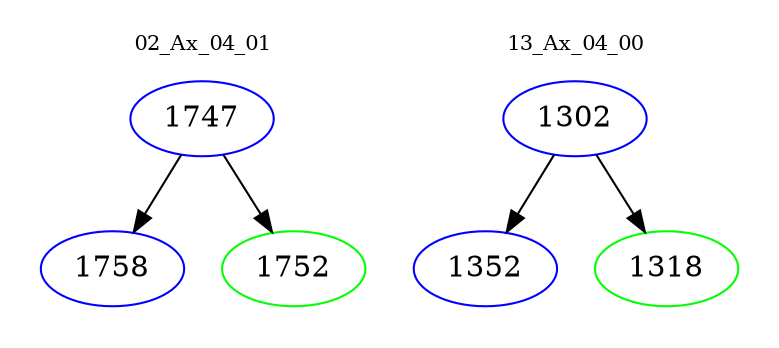 digraph{
subgraph cluster_0 {
color = white
label = "02_Ax_04_01";
fontsize=10;
T0_1747 [label="1747", color="blue"]
T0_1747 -> T0_1758 [color="black"]
T0_1758 [label="1758", color="blue"]
T0_1747 -> T0_1752 [color="black"]
T0_1752 [label="1752", color="green"]
}
subgraph cluster_1 {
color = white
label = "13_Ax_04_00";
fontsize=10;
T1_1302 [label="1302", color="blue"]
T1_1302 -> T1_1352 [color="black"]
T1_1352 [label="1352", color="blue"]
T1_1302 -> T1_1318 [color="black"]
T1_1318 [label="1318", color="green"]
}
}
